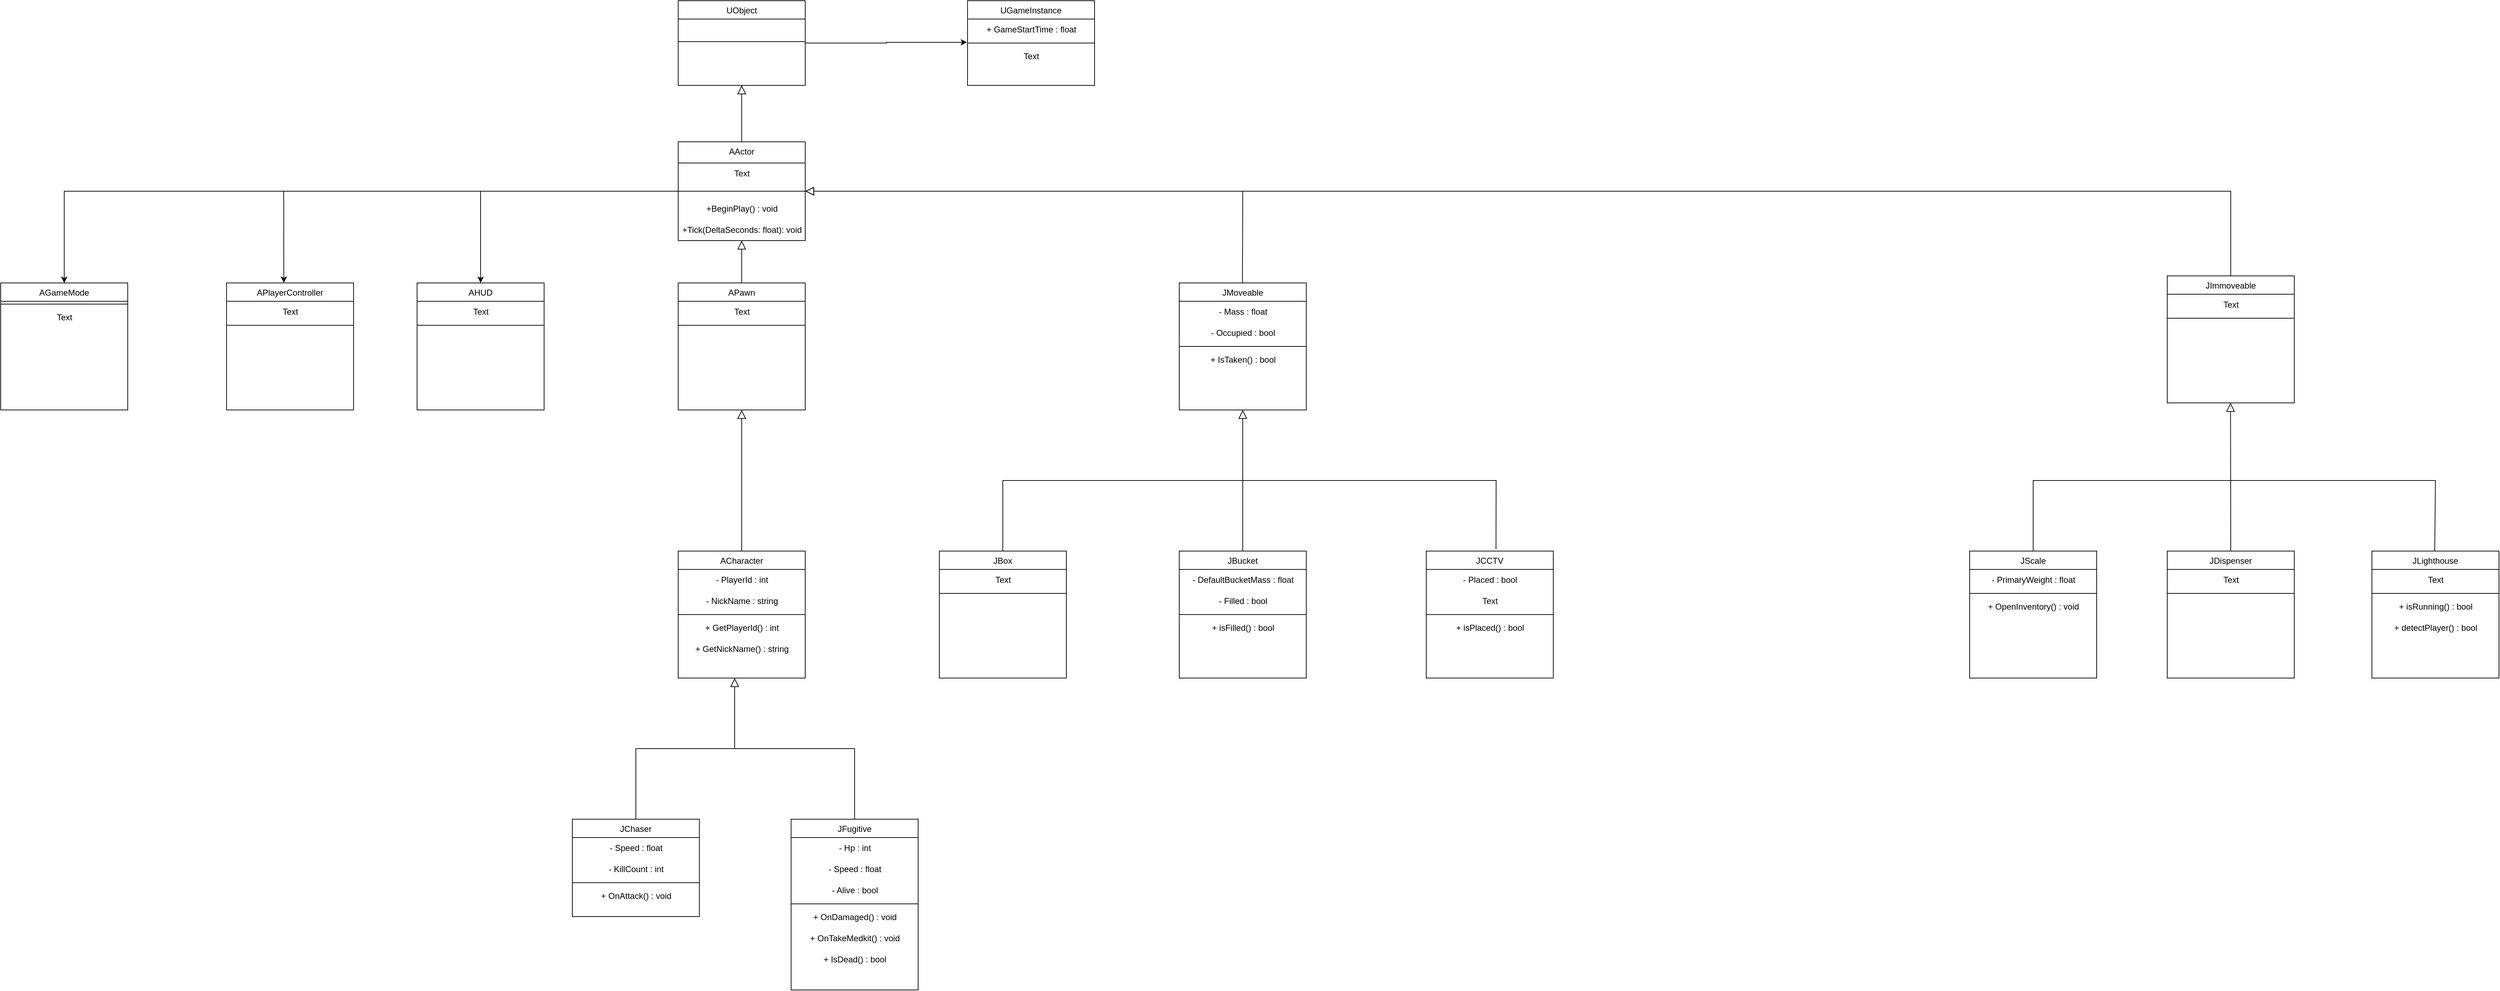 <mxfile version="21.7.5" type="github">
  <diagram id="C5RBs43oDa-KdzZeNtuy" name="Page-1">
    <mxGraphModel dx="1366" dy="722" grid="1" gridSize="10" guides="1" tooltips="1" connect="1" arrows="1" fold="1" page="1" pageScale="1" pageWidth="4681" pageHeight="3300" math="0" shadow="0">
      <root>
        <mxCell id="WIyWlLk6GJQsqaUBKTNV-0" />
        <mxCell id="WIyWlLk6GJQsqaUBKTNV-1" parent="WIyWlLk6GJQsqaUBKTNV-0" />
        <mxCell id="zkfFHV4jXpPFQw0GAbJ--0" value="APawn" style="swimlane;fontStyle=0;align=center;verticalAlign=top;childLayout=stackLayout;horizontal=1;startSize=26;horizontalStack=0;resizeParent=1;resizeLast=0;collapsible=1;marginBottom=0;rounded=0;shadow=0;strokeWidth=1;" parent="WIyWlLk6GJQsqaUBKTNV-1" vertex="1">
          <mxGeometry x="1520" y="440" width="180" height="180" as="geometry">
            <mxRectangle x="230" y="140" width="160" height="26" as="alternateBounds" />
          </mxGeometry>
        </mxCell>
        <mxCell id="odGqk8iGoeHoVC0GSDl5-38" value="Text" style="text;html=1;align=center;verticalAlign=middle;resizable=0;points=[];autosize=1;strokeColor=none;fillColor=none;" parent="zkfFHV4jXpPFQw0GAbJ--0" vertex="1">
          <mxGeometry y="26" width="180" height="30" as="geometry" />
        </mxCell>
        <mxCell id="zkfFHV4jXpPFQw0GAbJ--4" value="" style="line;html=1;strokeWidth=1;align=left;verticalAlign=middle;spacingTop=-1;spacingLeft=3;spacingRight=3;rotatable=0;labelPosition=right;points=[];portConstraint=eastwest;" parent="zkfFHV4jXpPFQw0GAbJ--0" vertex="1">
          <mxGeometry y="56" width="180" height="8" as="geometry" />
        </mxCell>
        <mxCell id="zkfFHV4jXpPFQw0GAbJ--6" value="JChaser&#xa;" style="swimlane;fontStyle=0;align=center;verticalAlign=top;childLayout=stackLayout;horizontal=1;startSize=26;horizontalStack=0;resizeParent=1;resizeLast=0;collapsible=1;marginBottom=0;rounded=0;shadow=0;strokeWidth=1;" parent="WIyWlLk6GJQsqaUBKTNV-1" vertex="1">
          <mxGeometry x="1370" y="1200" width="180" height="138" as="geometry">
            <mxRectangle x="130" y="380" width="160" height="26" as="alternateBounds" />
          </mxGeometry>
        </mxCell>
        <mxCell id="hp1xaAswA73X0eJ9mYVJ-61" value="- Speed : float" style="text;html=1;align=center;verticalAlign=middle;resizable=0;points=[];autosize=1;strokeColor=none;fillColor=none;" parent="zkfFHV4jXpPFQw0GAbJ--6" vertex="1">
          <mxGeometry y="26" width="180" height="30" as="geometry" />
        </mxCell>
        <mxCell id="cbzvAliY3OBIRXUfs_hl-0" value="- KillCount : int" style="text;html=1;align=center;verticalAlign=middle;resizable=0;points=[];autosize=1;strokeColor=none;fillColor=none;" vertex="1" parent="zkfFHV4jXpPFQw0GAbJ--6">
          <mxGeometry y="56" width="180" height="30" as="geometry" />
        </mxCell>
        <mxCell id="zkfFHV4jXpPFQw0GAbJ--9" value="" style="line;html=1;strokeWidth=1;align=left;verticalAlign=middle;spacingTop=-1;spacingLeft=3;spacingRight=3;rotatable=0;labelPosition=right;points=[];portConstraint=eastwest;" parent="zkfFHV4jXpPFQw0GAbJ--6" vertex="1">
          <mxGeometry y="86" width="180" height="8" as="geometry" />
        </mxCell>
        <mxCell id="cbzvAliY3OBIRXUfs_hl-1" value="+ OnAttack() : void" style="text;html=1;align=center;verticalAlign=middle;resizable=0;points=[];autosize=1;strokeColor=none;fillColor=none;" vertex="1" parent="zkfFHV4jXpPFQw0GAbJ--6">
          <mxGeometry y="94" width="180" height="30" as="geometry" />
        </mxCell>
        <mxCell id="zkfFHV4jXpPFQw0GAbJ--12" value="" style="endArrow=block;endSize=10;endFill=0;shadow=0;strokeWidth=1;rounded=0;edgeStyle=elbowEdgeStyle;elbow=vertical;" parent="WIyWlLk6GJQsqaUBKTNV-1" source="zkfFHV4jXpPFQw0GAbJ--6" edge="1">
          <mxGeometry width="160" relative="1" as="geometry">
            <mxPoint x="1390" y="1013" as="sourcePoint" />
            <mxPoint x="1600" y="1000" as="targetPoint" />
          </mxGeometry>
        </mxCell>
        <mxCell id="zkfFHV4jXpPFQw0GAbJ--17" value="JFugitive&#xa;" style="swimlane;fontStyle=0;align=center;verticalAlign=top;childLayout=stackLayout;horizontal=1;startSize=26;horizontalStack=0;resizeParent=1;resizeLast=0;collapsible=1;marginBottom=0;rounded=0;shadow=0;strokeWidth=1;" parent="WIyWlLk6GJQsqaUBKTNV-1" vertex="1">
          <mxGeometry x="1680" y="1200" width="180" height="242" as="geometry">
            <mxRectangle x="550" y="140" width="160" height="26" as="alternateBounds" />
          </mxGeometry>
        </mxCell>
        <mxCell id="hp1xaAswA73X0eJ9mYVJ-59" value="- Hp : int" style="text;html=1;align=center;verticalAlign=middle;resizable=0;points=[];autosize=1;strokeColor=none;fillColor=none;" parent="zkfFHV4jXpPFQw0GAbJ--17" vertex="1">
          <mxGeometry y="26" width="180" height="30" as="geometry" />
        </mxCell>
        <mxCell id="hp1xaAswA73X0eJ9mYVJ-62" value="- Speed : float" style="text;html=1;align=center;verticalAlign=middle;resizable=0;points=[];autosize=1;strokeColor=none;fillColor=none;" parent="zkfFHV4jXpPFQw0GAbJ--17" vertex="1">
          <mxGeometry y="56" width="180" height="30" as="geometry" />
        </mxCell>
        <mxCell id="cbzvAliY3OBIRXUfs_hl-14" value="- Alive : bool" style="text;html=1;align=center;verticalAlign=middle;resizable=0;points=[];autosize=1;strokeColor=none;fillColor=none;" vertex="1" parent="zkfFHV4jXpPFQw0GAbJ--17">
          <mxGeometry y="86" width="180" height="30" as="geometry" />
        </mxCell>
        <mxCell id="zkfFHV4jXpPFQw0GAbJ--23" value="" style="line;html=1;strokeWidth=1;align=left;verticalAlign=middle;spacingTop=-1;spacingLeft=3;spacingRight=3;rotatable=0;labelPosition=right;points=[];portConstraint=eastwest;" parent="zkfFHV4jXpPFQw0GAbJ--17" vertex="1">
          <mxGeometry y="116" width="180" height="8" as="geometry" />
        </mxCell>
        <mxCell id="cbzvAliY3OBIRXUfs_hl-2" value="+ OnDamaged() : void" style="text;html=1;align=center;verticalAlign=middle;resizable=0;points=[];autosize=1;strokeColor=none;fillColor=none;" vertex="1" parent="zkfFHV4jXpPFQw0GAbJ--17">
          <mxGeometry y="124" width="180" height="30" as="geometry" />
        </mxCell>
        <mxCell id="cbzvAliY3OBIRXUfs_hl-9" value="+ OnTakeMedkit() : void" style="text;html=1;align=center;verticalAlign=middle;resizable=0;points=[];autosize=1;strokeColor=none;fillColor=none;" vertex="1" parent="zkfFHV4jXpPFQw0GAbJ--17">
          <mxGeometry y="154" width="180" height="30" as="geometry" />
        </mxCell>
        <mxCell id="cbzvAliY3OBIRXUfs_hl-15" value="+ IsDead() : bool" style="text;html=1;align=center;verticalAlign=middle;resizable=0;points=[];autosize=1;strokeColor=none;fillColor=none;" vertex="1" parent="zkfFHV4jXpPFQw0GAbJ--17">
          <mxGeometry y="184" width="180" height="30" as="geometry" />
        </mxCell>
        <mxCell id="cbzvAliY3OBIRXUfs_hl-29" style="edgeStyle=orthogonalEdgeStyle;rounded=0;orthogonalLoop=1;jettySize=auto;html=1;exitX=1;exitY=0.5;exitDx=0;exitDy=0;entryX=-0.004;entryY=-0.168;entryDx=0;entryDy=0;entryPerimeter=0;" edge="1" parent="WIyWlLk6GJQsqaUBKTNV-1" source="odGqk8iGoeHoVC0GSDl5-6" target="cbzvAliY3OBIRXUfs_hl-27">
          <mxGeometry relative="1" as="geometry" />
        </mxCell>
        <mxCell id="odGqk8iGoeHoVC0GSDl5-6" value="UObject" style="swimlane;fontStyle=0;align=center;verticalAlign=top;childLayout=stackLayout;horizontal=1;startSize=26;horizontalStack=0;resizeParent=1;resizeLast=0;collapsible=1;marginBottom=0;rounded=0;shadow=0;strokeWidth=1;" parent="WIyWlLk6GJQsqaUBKTNV-1" vertex="1">
          <mxGeometry x="1520" y="40" width="180" height="120" as="geometry">
            <mxRectangle x="1520" y="40" width="170" height="26" as="alternateBounds" />
          </mxGeometry>
        </mxCell>
        <mxCell id="odGqk8iGoeHoVC0GSDl5-8" value="" style="line;html=1;strokeWidth=1;align=left;verticalAlign=middle;spacingTop=-1;spacingLeft=3;spacingRight=3;rotatable=0;labelPosition=right;points=[];portConstraint=eastwest;" parent="odGqk8iGoeHoVC0GSDl5-6" vertex="1">
          <mxGeometry y="26" width="180" height="64" as="geometry" />
        </mxCell>
        <mxCell id="odGqk8iGoeHoVC0GSDl5-13" value="AActor&#xa;" style="swimlane;fontStyle=0;align=center;verticalAlign=top;childLayout=stackLayout;horizontal=1;startSize=30;horizontalStack=0;resizeParent=1;resizeLast=0;collapsible=1;marginBottom=0;rounded=0;shadow=0;strokeWidth=1;" parent="WIyWlLk6GJQsqaUBKTNV-1" vertex="1">
          <mxGeometry x="1520" y="240" width="180" height="140" as="geometry">
            <mxRectangle x="1520" y="240" width="170" height="26" as="alternateBounds" />
          </mxGeometry>
        </mxCell>
        <mxCell id="hp1xaAswA73X0eJ9mYVJ-1" value="Text" style="text;html=1;align=center;verticalAlign=middle;resizable=0;points=[];autosize=1;strokeColor=none;fillColor=none;" parent="odGqk8iGoeHoVC0GSDl5-13" vertex="1">
          <mxGeometry y="30" width="180" height="30" as="geometry" />
        </mxCell>
        <mxCell id="odGqk8iGoeHoVC0GSDl5-14" value="" style="line;html=1;strokeWidth=1;align=left;verticalAlign=middle;spacingTop=-1;spacingLeft=3;spacingRight=3;rotatable=0;labelPosition=right;points=[];portConstraint=eastwest;" parent="odGqk8iGoeHoVC0GSDl5-13" vertex="1">
          <mxGeometry y="60" width="180" height="20" as="geometry" />
        </mxCell>
        <mxCell id="odGqk8iGoeHoVC0GSDl5-28" value="+BeginPlay() : void" style="text;html=1;align=center;verticalAlign=middle;resizable=0;points=[];autosize=1;strokeColor=none;fillColor=none;" parent="odGqk8iGoeHoVC0GSDl5-13" vertex="1">
          <mxGeometry y="80" width="180" height="30" as="geometry" />
        </mxCell>
        <mxCell id="odGqk8iGoeHoVC0GSDl5-29" value="+Tick(DeltaSeconds: float): void" style="text;html=1;align=center;verticalAlign=middle;resizable=0;points=[];autosize=1;strokeColor=none;fillColor=none;" parent="odGqk8iGoeHoVC0GSDl5-13" vertex="1">
          <mxGeometry y="110" width="180" height="30" as="geometry" />
        </mxCell>
        <mxCell id="odGqk8iGoeHoVC0GSDl5-19" value="ACharacter&#xa;" style="swimlane;fontStyle=0;align=center;verticalAlign=top;childLayout=stackLayout;horizontal=1;startSize=26;horizontalStack=0;resizeParent=1;resizeLast=0;collapsible=1;marginBottom=0;rounded=0;shadow=0;strokeWidth=1;" parent="WIyWlLk6GJQsqaUBKTNV-1" vertex="1">
          <mxGeometry x="1520" y="820" width="180" height="180" as="geometry">
            <mxRectangle x="230" y="140" width="160" height="26" as="alternateBounds" />
          </mxGeometry>
        </mxCell>
        <mxCell id="odGqk8iGoeHoVC0GSDl5-37" value="- PlayerId : int" style="text;html=1;align=center;verticalAlign=middle;resizable=0;points=[];autosize=1;strokeColor=none;fillColor=none;" parent="odGqk8iGoeHoVC0GSDl5-19" vertex="1">
          <mxGeometry y="26" width="180" height="30" as="geometry" />
        </mxCell>
        <mxCell id="cbzvAliY3OBIRXUfs_hl-17" value="- NickName : string" style="text;html=1;align=center;verticalAlign=middle;resizable=0;points=[];autosize=1;strokeColor=none;fillColor=none;" vertex="1" parent="odGqk8iGoeHoVC0GSDl5-19">
          <mxGeometry y="56" width="180" height="30" as="geometry" />
        </mxCell>
        <mxCell id="odGqk8iGoeHoVC0GSDl5-23" value="" style="line;html=1;strokeWidth=1;align=left;verticalAlign=middle;spacingTop=-1;spacingLeft=3;spacingRight=3;rotatable=0;labelPosition=right;points=[];portConstraint=eastwest;" parent="odGqk8iGoeHoVC0GSDl5-19" vertex="1">
          <mxGeometry y="86" width="180" height="8" as="geometry" />
        </mxCell>
        <mxCell id="cbzvAliY3OBIRXUfs_hl-16" value="+ GetPlayerId() : int" style="text;html=1;align=center;verticalAlign=middle;resizable=0;points=[];autosize=1;strokeColor=none;fillColor=none;" vertex="1" parent="odGqk8iGoeHoVC0GSDl5-19">
          <mxGeometry y="94" width="180" height="30" as="geometry" />
        </mxCell>
        <mxCell id="cbzvAliY3OBIRXUfs_hl-18" value="+ GetNickName() : string" style="text;html=1;align=center;verticalAlign=middle;resizable=0;points=[];autosize=1;strokeColor=none;fillColor=none;" vertex="1" parent="odGqk8iGoeHoVC0GSDl5-19">
          <mxGeometry y="124" width="180" height="30" as="geometry" />
        </mxCell>
        <mxCell id="odGqk8iGoeHoVC0GSDl5-24" value="" style="endArrow=block;html=1;rounded=0;entryX=0.5;entryY=1;entryDx=0;entryDy=0;endSize=10;strokeColor=default;endFill=0;exitX=0.5;exitY=0;exitDx=0;exitDy=0;" parent="WIyWlLk6GJQsqaUBKTNV-1" source="odGqk8iGoeHoVC0GSDl5-19" target="zkfFHV4jXpPFQw0GAbJ--0" edge="1">
          <mxGeometry width="50" height="50" relative="1" as="geometry">
            <mxPoint x="1790" y="660" as="sourcePoint" />
            <mxPoint x="1760" y="620" as="targetPoint" />
          </mxGeometry>
        </mxCell>
        <mxCell id="hp1xaAswA73X0eJ9mYVJ-2" value="AHUD&#xa;" style="swimlane;fontStyle=0;align=center;verticalAlign=top;childLayout=stackLayout;horizontal=1;startSize=26;horizontalStack=0;resizeParent=1;resizeLast=0;collapsible=1;marginBottom=0;rounded=0;shadow=0;strokeWidth=1;" parent="WIyWlLk6GJQsqaUBKTNV-1" vertex="1">
          <mxGeometry x="1150" y="440" width="180" height="180" as="geometry">
            <mxRectangle x="230" y="140" width="160" height="26" as="alternateBounds" />
          </mxGeometry>
        </mxCell>
        <mxCell id="hp1xaAswA73X0eJ9mYVJ-3" value="Text" style="text;html=1;align=center;verticalAlign=middle;resizable=0;points=[];autosize=1;strokeColor=none;fillColor=none;" parent="hp1xaAswA73X0eJ9mYVJ-2" vertex="1">
          <mxGeometry y="26" width="180" height="30" as="geometry" />
        </mxCell>
        <mxCell id="hp1xaAswA73X0eJ9mYVJ-4" value="" style="line;html=1;strokeWidth=1;align=left;verticalAlign=middle;spacingTop=-1;spacingLeft=3;spacingRight=3;rotatable=0;labelPosition=right;points=[];portConstraint=eastwest;" parent="hp1xaAswA73X0eJ9mYVJ-2" vertex="1">
          <mxGeometry y="56" width="180" height="8" as="geometry" />
        </mxCell>
        <mxCell id="hp1xaAswA73X0eJ9mYVJ-5" value="APlayerController&#xa;&#xa;" style="swimlane;fontStyle=0;align=center;verticalAlign=top;childLayout=stackLayout;horizontal=1;startSize=26;horizontalStack=0;resizeParent=1;resizeLast=0;collapsible=1;marginBottom=0;rounded=0;shadow=0;strokeWidth=1;" parent="WIyWlLk6GJQsqaUBKTNV-1" vertex="1">
          <mxGeometry x="880" y="440" width="180" height="180" as="geometry">
            <mxRectangle x="230" y="140" width="160" height="26" as="alternateBounds" />
          </mxGeometry>
        </mxCell>
        <mxCell id="hp1xaAswA73X0eJ9mYVJ-6" value="Text" style="text;html=1;align=center;verticalAlign=middle;resizable=0;points=[];autosize=1;strokeColor=none;fillColor=none;" parent="hp1xaAswA73X0eJ9mYVJ-5" vertex="1">
          <mxGeometry y="26" width="180" height="30" as="geometry" />
        </mxCell>
        <mxCell id="hp1xaAswA73X0eJ9mYVJ-7" value="" style="line;html=1;strokeWidth=1;align=left;verticalAlign=middle;spacingTop=-1;spacingLeft=3;spacingRight=3;rotatable=0;labelPosition=right;points=[];portConstraint=eastwest;" parent="hp1xaAswA73X0eJ9mYVJ-5" vertex="1">
          <mxGeometry y="56" width="180" height="8" as="geometry" />
        </mxCell>
        <mxCell id="hp1xaAswA73X0eJ9mYVJ-8" value="AGameMode" style="swimlane;fontStyle=0;align=center;verticalAlign=top;childLayout=stackLayout;horizontal=1;startSize=26;horizontalStack=0;resizeParent=1;resizeLast=0;collapsible=1;marginBottom=0;rounded=0;shadow=0;strokeWidth=1;" parent="WIyWlLk6GJQsqaUBKTNV-1" vertex="1">
          <mxGeometry x="560" y="440" width="180" height="180" as="geometry">
            <mxRectangle x="230" y="140" width="160" height="26" as="alternateBounds" />
          </mxGeometry>
        </mxCell>
        <mxCell id="hp1xaAswA73X0eJ9mYVJ-10" value="" style="line;html=1;strokeWidth=1;align=left;verticalAlign=middle;spacingTop=-1;spacingLeft=3;spacingRight=3;rotatable=0;labelPosition=right;points=[];portConstraint=eastwest;" parent="hp1xaAswA73X0eJ9mYVJ-8" vertex="1">
          <mxGeometry y="26" width="180" height="8" as="geometry" />
        </mxCell>
        <mxCell id="cbzvAliY3OBIRXUfs_hl-20" value="Text" style="text;html=1;align=center;verticalAlign=middle;resizable=0;points=[];autosize=1;strokeColor=none;fillColor=none;" vertex="1" parent="hp1xaAswA73X0eJ9mYVJ-8">
          <mxGeometry y="34" width="180" height="30" as="geometry" />
        </mxCell>
        <mxCell id="hp1xaAswA73X0eJ9mYVJ-21" value="" style="endArrow=classic;html=1;rounded=0;exitX=0;exitY=0.5;exitDx=0;exitDy=0;entryX=0.5;entryY=0;entryDx=0;entryDy=0;" parent="WIyWlLk6GJQsqaUBKTNV-1" source="odGqk8iGoeHoVC0GSDl5-13" target="hp1xaAswA73X0eJ9mYVJ-2" edge="1">
          <mxGeometry width="50" height="50" relative="1" as="geometry">
            <mxPoint x="1300" y="410" as="sourcePoint" />
            <mxPoint x="1350" y="360" as="targetPoint" />
            <Array as="points">
              <mxPoint x="1240" y="310" />
            </Array>
          </mxGeometry>
        </mxCell>
        <mxCell id="hp1xaAswA73X0eJ9mYVJ-22" value="" style="endArrow=classic;html=1;rounded=0;entryX=0.451;entryY=-0.001;entryDx=0;entryDy=0;entryPerimeter=0;" parent="WIyWlLk6GJQsqaUBKTNV-1" target="hp1xaAswA73X0eJ9mYVJ-5" edge="1">
          <mxGeometry width="50" height="50" relative="1" as="geometry">
            <mxPoint x="1520" y="310" as="sourcePoint" />
            <mxPoint x="940" y="280" as="targetPoint" />
            <Array as="points">
              <mxPoint x="961" y="310" />
            </Array>
          </mxGeometry>
        </mxCell>
        <mxCell id="hp1xaAswA73X0eJ9mYVJ-23" value="" style="endArrow=classic;html=1;rounded=0;entryX=0.5;entryY=0;entryDx=0;entryDy=0;exitX=0;exitY=0.5;exitDx=0;exitDy=0;exitPerimeter=0;" parent="WIyWlLk6GJQsqaUBKTNV-1" source="odGqk8iGoeHoVC0GSDl5-14" target="hp1xaAswA73X0eJ9mYVJ-8" edge="1">
          <mxGeometry width="50" height="50" relative="1" as="geometry">
            <mxPoint x="1440" y="470" as="sourcePoint" />
            <mxPoint x="1350" y="360" as="targetPoint" />
            <Array as="points">
              <mxPoint x="650" y="310" />
            </Array>
          </mxGeometry>
        </mxCell>
        <mxCell id="hp1xaAswA73X0eJ9mYVJ-24" value="JMoveable&#xa;" style="swimlane;fontStyle=0;align=center;verticalAlign=top;childLayout=stackLayout;horizontal=1;startSize=26;horizontalStack=0;resizeParent=1;resizeLast=0;collapsible=1;marginBottom=0;rounded=0;shadow=0;strokeWidth=1;" parent="WIyWlLk6GJQsqaUBKTNV-1" vertex="1">
          <mxGeometry x="2230" y="440" width="180" height="180" as="geometry">
            <mxRectangle x="230" y="140" width="160" height="26" as="alternateBounds" />
          </mxGeometry>
        </mxCell>
        <mxCell id="hp1xaAswA73X0eJ9mYVJ-25" value="- Mass : float" style="text;html=1;align=center;verticalAlign=middle;resizable=0;points=[];autosize=1;strokeColor=none;fillColor=none;" parent="hp1xaAswA73X0eJ9mYVJ-24" vertex="1">
          <mxGeometry y="26" width="180" height="30" as="geometry" />
        </mxCell>
        <mxCell id="cbzvAliY3OBIRXUfs_hl-10" value="- Occupied : bool" style="text;html=1;align=center;verticalAlign=middle;resizable=0;points=[];autosize=1;strokeColor=none;fillColor=none;" vertex="1" parent="hp1xaAswA73X0eJ9mYVJ-24">
          <mxGeometry y="56" width="180" height="30" as="geometry" />
        </mxCell>
        <mxCell id="hp1xaAswA73X0eJ9mYVJ-26" value="" style="line;html=1;strokeWidth=1;align=left;verticalAlign=middle;spacingTop=-1;spacingLeft=3;spacingRight=3;rotatable=0;labelPosition=right;points=[];portConstraint=eastwest;" parent="hp1xaAswA73X0eJ9mYVJ-24" vertex="1">
          <mxGeometry y="86" width="180" height="8" as="geometry" />
        </mxCell>
        <mxCell id="cbzvAliY3OBIRXUfs_hl-8" value="+ IsTaken() : bool" style="text;html=1;align=center;verticalAlign=middle;resizable=0;points=[];autosize=1;strokeColor=none;fillColor=none;" vertex="1" parent="hp1xaAswA73X0eJ9mYVJ-24">
          <mxGeometry y="94" width="180" height="30" as="geometry" />
        </mxCell>
        <mxCell id="hp1xaAswA73X0eJ9mYVJ-29" value="JBox&#xa;" style="swimlane;fontStyle=0;align=center;verticalAlign=top;childLayout=stackLayout;horizontal=1;startSize=26;horizontalStack=0;resizeParent=1;resizeLast=0;collapsible=1;marginBottom=0;rounded=0;shadow=0;strokeWidth=1;" parent="WIyWlLk6GJQsqaUBKTNV-1" vertex="1">
          <mxGeometry x="1890" y="820" width="180" height="180" as="geometry">
            <mxRectangle x="230" y="140" width="160" height="26" as="alternateBounds" />
          </mxGeometry>
        </mxCell>
        <mxCell id="hp1xaAswA73X0eJ9mYVJ-30" value="Text" style="text;html=1;align=center;verticalAlign=middle;resizable=0;points=[];autosize=1;strokeColor=none;fillColor=none;" parent="hp1xaAswA73X0eJ9mYVJ-29" vertex="1">
          <mxGeometry y="26" width="180" height="30" as="geometry" />
        </mxCell>
        <mxCell id="hp1xaAswA73X0eJ9mYVJ-31" value="" style="line;html=1;strokeWidth=1;align=left;verticalAlign=middle;spacingTop=-1;spacingLeft=3;spacingRight=3;rotatable=0;labelPosition=right;points=[];portConstraint=eastwest;" parent="hp1xaAswA73X0eJ9mYVJ-29" vertex="1">
          <mxGeometry y="56" width="180" height="8" as="geometry" />
        </mxCell>
        <mxCell id="hp1xaAswA73X0eJ9mYVJ-32" value="JBucket&#xa;" style="swimlane;fontStyle=0;align=center;verticalAlign=top;childLayout=stackLayout;horizontal=1;startSize=26;horizontalStack=0;resizeParent=1;resizeLast=0;collapsible=1;marginBottom=0;rounded=0;shadow=0;strokeWidth=1;" parent="WIyWlLk6GJQsqaUBKTNV-1" vertex="1">
          <mxGeometry x="2230" y="820" width="180" height="180" as="geometry">
            <mxRectangle x="230" y="140" width="160" height="26" as="alternateBounds" />
          </mxGeometry>
        </mxCell>
        <mxCell id="hp1xaAswA73X0eJ9mYVJ-33" value="- DefaultBucketMass : float" style="text;html=1;align=center;verticalAlign=middle;resizable=0;points=[];autosize=1;strokeColor=none;fillColor=none;" parent="hp1xaAswA73X0eJ9mYVJ-32" vertex="1">
          <mxGeometry y="26" width="180" height="30" as="geometry" />
        </mxCell>
        <mxCell id="cbzvAliY3OBIRXUfs_hl-13" value="- Filled : bool" style="text;html=1;align=center;verticalAlign=middle;resizable=0;points=[];autosize=1;strokeColor=none;fillColor=none;" vertex="1" parent="hp1xaAswA73X0eJ9mYVJ-32">
          <mxGeometry y="56" width="180" height="30" as="geometry" />
        </mxCell>
        <mxCell id="hp1xaAswA73X0eJ9mYVJ-34" value="" style="line;html=1;strokeWidth=1;align=left;verticalAlign=middle;spacingTop=-1;spacingLeft=3;spacingRight=3;rotatable=0;labelPosition=right;points=[];portConstraint=eastwest;" parent="hp1xaAswA73X0eJ9mYVJ-32" vertex="1">
          <mxGeometry y="86" width="180" height="8" as="geometry" />
        </mxCell>
        <mxCell id="cbzvAliY3OBIRXUfs_hl-5" value="+ isFilled() : bool" style="text;html=1;align=center;verticalAlign=middle;resizable=0;points=[];autosize=1;strokeColor=none;fillColor=none;" vertex="1" parent="hp1xaAswA73X0eJ9mYVJ-32">
          <mxGeometry y="94" width="180" height="30" as="geometry" />
        </mxCell>
        <mxCell id="hp1xaAswA73X0eJ9mYVJ-35" value="JCCTV&#xa;" style="swimlane;fontStyle=0;align=center;verticalAlign=top;childLayout=stackLayout;horizontal=1;startSize=26;horizontalStack=0;resizeParent=1;resizeLast=0;collapsible=1;marginBottom=0;rounded=0;shadow=0;strokeWidth=1;" parent="WIyWlLk6GJQsqaUBKTNV-1" vertex="1">
          <mxGeometry x="2580" y="820" width="180" height="180" as="geometry">
            <mxRectangle x="230" y="140" width="160" height="26" as="alternateBounds" />
          </mxGeometry>
        </mxCell>
        <mxCell id="hp1xaAswA73X0eJ9mYVJ-36" value="- Placed : bool" style="text;html=1;align=center;verticalAlign=middle;resizable=0;points=[];autosize=1;strokeColor=none;fillColor=none;" parent="hp1xaAswA73X0eJ9mYVJ-35" vertex="1">
          <mxGeometry y="26" width="180" height="30" as="geometry" />
        </mxCell>
        <mxCell id="cbzvAliY3OBIRXUfs_hl-12" value="Text" style="text;html=1;align=center;verticalAlign=middle;resizable=0;points=[];autosize=1;strokeColor=none;fillColor=none;" vertex="1" parent="hp1xaAswA73X0eJ9mYVJ-35">
          <mxGeometry y="56" width="180" height="30" as="geometry" />
        </mxCell>
        <mxCell id="hp1xaAswA73X0eJ9mYVJ-37" value="" style="line;html=1;strokeWidth=1;align=left;verticalAlign=middle;spacingTop=-1;spacingLeft=3;spacingRight=3;rotatable=0;labelPosition=right;points=[];portConstraint=eastwest;" parent="hp1xaAswA73X0eJ9mYVJ-35" vertex="1">
          <mxGeometry y="86" width="180" height="8" as="geometry" />
        </mxCell>
        <mxCell id="cbzvAliY3OBIRXUfs_hl-4" value="+ isPlaced() : bool" style="text;html=1;align=center;verticalAlign=middle;resizable=0;points=[];autosize=1;strokeColor=none;fillColor=none;" vertex="1" parent="hp1xaAswA73X0eJ9mYVJ-35">
          <mxGeometry y="94" width="180" height="30" as="geometry" />
        </mxCell>
        <mxCell id="hp1xaAswA73X0eJ9mYVJ-42" value="" style="endArrow=none;html=1;rounded=0;" parent="WIyWlLk6GJQsqaUBKTNV-1" target="zkfFHV4jXpPFQw0GAbJ--17" edge="1">
          <mxGeometry width="50" height="50" relative="1" as="geometry">
            <mxPoint x="1600" y="1100" as="sourcePoint" />
            <mxPoint x="1780" y="1100" as="targetPoint" />
            <Array as="points">
              <mxPoint x="1770" y="1100" />
            </Array>
          </mxGeometry>
        </mxCell>
        <mxCell id="hp1xaAswA73X0eJ9mYVJ-43" value="" style="endArrow=block;html=1;rounded=0;endSize=10;strokeColor=default;endFill=0;exitX=0.5;exitY=0;exitDx=0;exitDy=0;" parent="WIyWlLk6GJQsqaUBKTNV-1" source="zkfFHV4jXpPFQw0GAbJ--0" edge="1">
          <mxGeometry width="50" height="50" relative="1" as="geometry">
            <mxPoint x="1800" y="500" as="sourcePoint" />
            <mxPoint x="1610" y="380" as="targetPoint" />
          </mxGeometry>
        </mxCell>
        <mxCell id="hp1xaAswA73X0eJ9mYVJ-44" value="" style="endArrow=block;html=1;rounded=0;endSize=10;strokeColor=default;endFill=0;exitX=0.5;exitY=0;exitDx=0;exitDy=0;entryX=0.5;entryY=1;entryDx=0;entryDy=0;" parent="WIyWlLk6GJQsqaUBKTNV-1" source="odGqk8iGoeHoVC0GSDl5-13" target="odGqk8iGoeHoVC0GSDl5-6" edge="1">
          <mxGeometry width="50" height="50" relative="1" as="geometry">
            <mxPoint x="1620" y="450" as="sourcePoint" />
            <mxPoint x="1620" y="390" as="targetPoint" />
          </mxGeometry>
        </mxCell>
        <mxCell id="hp1xaAswA73X0eJ9mYVJ-51" value="" style="endArrow=none;html=1;rounded=0;exitX=0.5;exitY=0;exitDx=0;exitDy=0;" parent="WIyWlLk6GJQsqaUBKTNV-1" source="hp1xaAswA73X0eJ9mYVJ-29" edge="1">
          <mxGeometry width="50" height="50" relative="1" as="geometry">
            <mxPoint x="2110" y="720" as="sourcePoint" />
            <mxPoint x="2320" y="720" as="targetPoint" />
            <Array as="points">
              <mxPoint x="1980" y="720" />
            </Array>
          </mxGeometry>
        </mxCell>
        <mxCell id="hp1xaAswA73X0eJ9mYVJ-52" value="" style="endArrow=none;html=1;rounded=0;exitX=0.549;exitY=-0.014;exitDx=0;exitDy=0;exitPerimeter=0;" parent="WIyWlLk6GJQsqaUBKTNV-1" source="hp1xaAswA73X0eJ9mYVJ-35" edge="1">
          <mxGeometry width="50" height="50" relative="1" as="geometry">
            <mxPoint x="2110" y="720" as="sourcePoint" />
            <mxPoint x="2320" y="720" as="targetPoint" />
            <Array as="points">
              <mxPoint x="2679" y="720" />
            </Array>
          </mxGeometry>
        </mxCell>
        <mxCell id="hp1xaAswA73X0eJ9mYVJ-53" value="" style="endArrow=block;html=1;rounded=0;entryX=0.5;entryY=1;entryDx=0;entryDy=0;endSize=10;strokeColor=default;endFill=0;exitX=0.5;exitY=0;exitDx=0;exitDy=0;" parent="WIyWlLk6GJQsqaUBKTNV-1" source="hp1xaAswA73X0eJ9mYVJ-32" target="hp1xaAswA73X0eJ9mYVJ-24" edge="1">
          <mxGeometry width="50" height="50" relative="1" as="geometry">
            <mxPoint x="2020" y="670" as="sourcePoint" />
            <mxPoint x="2020.41" y="470" as="targetPoint" />
          </mxGeometry>
        </mxCell>
        <mxCell id="hp1xaAswA73X0eJ9mYVJ-55" value="JImmoveable&#xa;" style="swimlane;fontStyle=0;align=center;verticalAlign=top;childLayout=stackLayout;horizontal=1;startSize=26;horizontalStack=0;resizeParent=1;resizeLast=0;collapsible=1;marginBottom=0;rounded=0;shadow=0;strokeWidth=1;" parent="WIyWlLk6GJQsqaUBKTNV-1" vertex="1">
          <mxGeometry x="3630" y="430" width="180" height="180" as="geometry">
            <mxRectangle x="230" y="140" width="160" height="26" as="alternateBounds" />
          </mxGeometry>
        </mxCell>
        <mxCell id="hp1xaAswA73X0eJ9mYVJ-56" value="Text" style="text;html=1;align=center;verticalAlign=middle;resizable=0;points=[];autosize=1;strokeColor=none;fillColor=none;" parent="hp1xaAswA73X0eJ9mYVJ-55" vertex="1">
          <mxGeometry y="26" width="180" height="30" as="geometry" />
        </mxCell>
        <mxCell id="hp1xaAswA73X0eJ9mYVJ-57" value="" style="line;html=1;strokeWidth=1;align=left;verticalAlign=middle;spacingTop=-1;spacingLeft=3;spacingRight=3;rotatable=0;labelPosition=right;points=[];portConstraint=eastwest;" parent="hp1xaAswA73X0eJ9mYVJ-55" vertex="1">
          <mxGeometry y="56" width="180" height="8" as="geometry" />
        </mxCell>
        <mxCell id="hp1xaAswA73X0eJ9mYVJ-63" value="JScale" style="swimlane;fontStyle=0;align=center;verticalAlign=top;childLayout=stackLayout;horizontal=1;startSize=26;horizontalStack=0;resizeParent=1;resizeLast=0;collapsible=1;marginBottom=0;rounded=0;shadow=0;strokeWidth=1;" parent="WIyWlLk6GJQsqaUBKTNV-1" vertex="1">
          <mxGeometry x="3350" y="820" width="180" height="180" as="geometry">
            <mxRectangle x="230" y="140" width="160" height="26" as="alternateBounds" />
          </mxGeometry>
        </mxCell>
        <mxCell id="hp1xaAswA73X0eJ9mYVJ-64" value="- PrimaryWeight : float" style="text;html=1;align=center;verticalAlign=middle;resizable=0;points=[];autosize=1;strokeColor=none;fillColor=none;" parent="hp1xaAswA73X0eJ9mYVJ-63" vertex="1">
          <mxGeometry y="26" width="180" height="30" as="geometry" />
        </mxCell>
        <mxCell id="hp1xaAswA73X0eJ9mYVJ-65" value="" style="line;html=1;strokeWidth=1;align=left;verticalAlign=middle;spacingTop=-1;spacingLeft=3;spacingRight=3;rotatable=0;labelPosition=right;points=[];portConstraint=eastwest;" parent="hp1xaAswA73X0eJ9mYVJ-63" vertex="1">
          <mxGeometry y="56" width="180" height="8" as="geometry" />
        </mxCell>
        <mxCell id="cbzvAliY3OBIRXUfs_hl-11" value="+ OpenInventory() : void" style="text;html=1;align=center;verticalAlign=middle;resizable=0;points=[];autosize=1;strokeColor=none;fillColor=none;" vertex="1" parent="hp1xaAswA73X0eJ9mYVJ-63">
          <mxGeometry y="64" width="180" height="30" as="geometry" />
        </mxCell>
        <mxCell id="hp1xaAswA73X0eJ9mYVJ-66" value="JDispenser&#xa;" style="swimlane;fontStyle=0;align=center;verticalAlign=top;childLayout=stackLayout;horizontal=1;startSize=26;horizontalStack=0;resizeParent=1;resizeLast=0;collapsible=1;marginBottom=0;rounded=0;shadow=0;strokeWidth=1;" parent="WIyWlLk6GJQsqaUBKTNV-1" vertex="1">
          <mxGeometry x="3630" y="820" width="180" height="180" as="geometry">
            <mxRectangle x="230" y="140" width="160" height="26" as="alternateBounds" />
          </mxGeometry>
        </mxCell>
        <mxCell id="hp1xaAswA73X0eJ9mYVJ-67" value="Text" style="text;html=1;align=center;verticalAlign=middle;resizable=0;points=[];autosize=1;strokeColor=none;fillColor=none;" parent="hp1xaAswA73X0eJ9mYVJ-66" vertex="1">
          <mxGeometry y="26" width="180" height="30" as="geometry" />
        </mxCell>
        <mxCell id="hp1xaAswA73X0eJ9mYVJ-68" value="" style="line;html=1;strokeWidth=1;align=left;verticalAlign=middle;spacingTop=-1;spacingLeft=3;spacingRight=3;rotatable=0;labelPosition=right;points=[];portConstraint=eastwest;" parent="hp1xaAswA73X0eJ9mYVJ-66" vertex="1">
          <mxGeometry y="56" width="180" height="8" as="geometry" />
        </mxCell>
        <mxCell id="hp1xaAswA73X0eJ9mYVJ-69" value="JLighthouse" style="swimlane;fontStyle=0;align=center;verticalAlign=top;childLayout=stackLayout;horizontal=1;startSize=26;horizontalStack=0;resizeParent=1;resizeLast=0;collapsible=1;marginBottom=0;rounded=0;shadow=0;strokeWidth=1;" parent="WIyWlLk6GJQsqaUBKTNV-1" vertex="1">
          <mxGeometry x="3920" y="820" width="180" height="180" as="geometry">
            <mxRectangle x="230" y="140" width="160" height="26" as="alternateBounds" />
          </mxGeometry>
        </mxCell>
        <mxCell id="hp1xaAswA73X0eJ9mYVJ-70" value="Text" style="text;html=1;align=center;verticalAlign=middle;resizable=0;points=[];autosize=1;strokeColor=none;fillColor=none;" parent="hp1xaAswA73X0eJ9mYVJ-69" vertex="1">
          <mxGeometry y="26" width="180" height="30" as="geometry" />
        </mxCell>
        <mxCell id="hp1xaAswA73X0eJ9mYVJ-71" value="" style="line;html=1;strokeWidth=1;align=left;verticalAlign=middle;spacingTop=-1;spacingLeft=3;spacingRight=3;rotatable=0;labelPosition=right;points=[];portConstraint=eastwest;" parent="hp1xaAswA73X0eJ9mYVJ-69" vertex="1">
          <mxGeometry y="56" width="180" height="8" as="geometry" />
        </mxCell>
        <mxCell id="cbzvAliY3OBIRXUfs_hl-6" value="+ isRunning() : bool" style="text;html=1;align=center;verticalAlign=middle;resizable=0;points=[];autosize=1;strokeColor=none;fillColor=none;" vertex="1" parent="hp1xaAswA73X0eJ9mYVJ-69">
          <mxGeometry y="64" width="180" height="30" as="geometry" />
        </mxCell>
        <mxCell id="cbzvAliY3OBIRXUfs_hl-7" value="+ detectPlayer() : bool" style="text;html=1;align=center;verticalAlign=middle;resizable=0;points=[];autosize=1;strokeColor=none;fillColor=none;" vertex="1" parent="hp1xaAswA73X0eJ9mYVJ-69">
          <mxGeometry y="94" width="180" height="30" as="geometry" />
        </mxCell>
        <mxCell id="hp1xaAswA73X0eJ9mYVJ-72" value="" style="endArrow=none;html=1;rounded=0;exitX=0.549;exitY=-0.014;exitDx=0;exitDy=0;exitPerimeter=0;" parent="WIyWlLk6GJQsqaUBKTNV-1" edge="1">
          <mxGeometry width="50" height="50" relative="1" as="geometry">
            <mxPoint x="4009" y="820" as="sourcePoint" />
            <mxPoint x="3730" y="720" as="targetPoint" />
            <Array as="points">
              <mxPoint x="4010" y="720" />
            </Array>
          </mxGeometry>
        </mxCell>
        <mxCell id="hp1xaAswA73X0eJ9mYVJ-73" value="" style="endArrow=none;html=1;rounded=0;exitX=0.5;exitY=0;exitDx=0;exitDy=0;" parent="WIyWlLk6GJQsqaUBKTNV-1" edge="1">
          <mxGeometry width="50" height="50" relative="1" as="geometry">
            <mxPoint x="3440" y="820" as="sourcePoint" />
            <mxPoint x="3730" y="720" as="targetPoint" />
            <Array as="points">
              <mxPoint x="3440" y="720" />
            </Array>
          </mxGeometry>
        </mxCell>
        <mxCell id="hp1xaAswA73X0eJ9mYVJ-74" value="" style="endArrow=block;html=1;rounded=0;entryX=0.5;entryY=1;entryDx=0;entryDy=0;endSize=10;strokeColor=default;endFill=0;exitX=0.5;exitY=0;exitDx=0;exitDy=0;" parent="WIyWlLk6GJQsqaUBKTNV-1" source="hp1xaAswA73X0eJ9mYVJ-66" edge="1">
          <mxGeometry width="50" height="50" relative="1" as="geometry">
            <mxPoint x="3719.66" y="810" as="sourcePoint" />
            <mxPoint x="3719.66" y="610" as="targetPoint" />
          </mxGeometry>
        </mxCell>
        <mxCell id="cbzvAliY3OBIRXUfs_hl-21" value="UGameInstance" style="swimlane;fontStyle=0;align=center;verticalAlign=top;childLayout=stackLayout;horizontal=1;startSize=26;horizontalStack=0;resizeParent=1;resizeLast=0;collapsible=1;marginBottom=0;rounded=0;shadow=0;strokeWidth=1;" vertex="1" parent="WIyWlLk6GJQsqaUBKTNV-1">
          <mxGeometry x="1930" y="40" width="180" height="120" as="geometry">
            <mxRectangle x="230" y="140" width="160" height="26" as="alternateBounds" />
          </mxGeometry>
        </mxCell>
        <mxCell id="cbzvAliY3OBIRXUfs_hl-22" value="+ GameStartTime : float" style="text;html=1;align=center;verticalAlign=middle;resizable=0;points=[];autosize=1;strokeColor=none;fillColor=none;" vertex="1" parent="cbzvAliY3OBIRXUfs_hl-21">
          <mxGeometry y="26" width="180" height="30" as="geometry" />
        </mxCell>
        <mxCell id="cbzvAliY3OBIRXUfs_hl-23" value="" style="line;html=1;strokeWidth=1;align=left;verticalAlign=middle;spacingTop=-1;spacingLeft=3;spacingRight=3;rotatable=0;labelPosition=right;points=[];portConstraint=eastwest;" vertex="1" parent="cbzvAliY3OBIRXUfs_hl-21">
          <mxGeometry y="56" width="180" height="8" as="geometry" />
        </mxCell>
        <mxCell id="cbzvAliY3OBIRXUfs_hl-27" value="Text" style="text;html=1;align=center;verticalAlign=middle;resizable=0;points=[];autosize=1;strokeColor=none;fillColor=none;" vertex="1" parent="cbzvAliY3OBIRXUfs_hl-21">
          <mxGeometry y="64" width="180" height="30" as="geometry" />
        </mxCell>
        <mxCell id="cbzvAliY3OBIRXUfs_hl-30" value="" style="endArrow=block;html=1;rounded=0;endSize=10;strokeColor=default;endFill=0;exitX=0.5;exitY=0;exitDx=0;exitDy=0;entryX=1;entryY=0.5;entryDx=0;entryDy=0;" edge="1" parent="WIyWlLk6GJQsqaUBKTNV-1" target="odGqk8iGoeHoVC0GSDl5-13">
          <mxGeometry width="50" height="50" relative="1" as="geometry">
            <mxPoint x="2319.52" y="440" as="sourcePoint" />
            <mxPoint x="2319.52" y="380" as="targetPoint" />
            <Array as="points">
              <mxPoint x="2320" y="310" />
            </Array>
          </mxGeometry>
        </mxCell>
        <mxCell id="cbzvAliY3OBIRXUfs_hl-31" value="" style="endArrow=block;html=1;rounded=0;endSize=10;strokeColor=default;endFill=0;exitX=0.5;exitY=0;exitDx=0;exitDy=0;entryX=1;entryY=0.5;entryDx=0;entryDy=0;" edge="1" parent="WIyWlLk6GJQsqaUBKTNV-1" source="hp1xaAswA73X0eJ9mYVJ-55" target="odGqk8iGoeHoVC0GSDl5-13">
          <mxGeometry width="50" height="50" relative="1" as="geometry">
            <mxPoint x="2379.52" y="440" as="sourcePoint" />
            <mxPoint x="1850" y="460" as="targetPoint" />
            <Array as="points">
              <mxPoint x="3720" y="310" />
              <mxPoint x="2380" y="310" />
            </Array>
          </mxGeometry>
        </mxCell>
      </root>
    </mxGraphModel>
  </diagram>
</mxfile>
